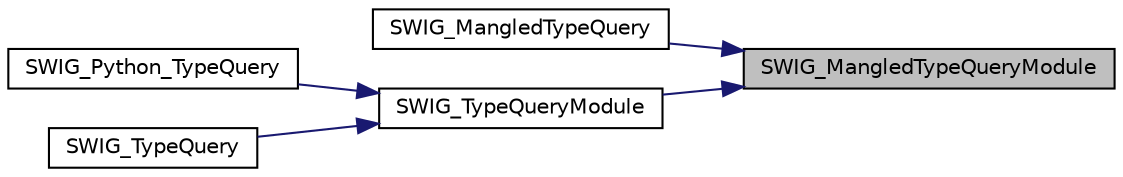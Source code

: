 digraph "SWIG_MangledTypeQueryModule"
{
 // LATEX_PDF_SIZE
  edge [fontname="Helvetica",fontsize="10",labelfontname="Helvetica",labelfontsize="10"];
  node [fontname="Helvetica",fontsize="10",shape=record];
  rankdir="RL";
  Node1 [label="SWIG_MangledTypeQueryModule",height=0.2,width=0.4,color="black", fillcolor="grey75", style="filled", fontcolor="black",tooltip=" "];
  Node1 -> Node2 [dir="back",color="midnightblue",fontsize="10",style="solid",fontname="Helvetica"];
  Node2 [label="SWIG_MangledTypeQuery",height=0.2,width=0.4,color="black", fillcolor="white", style="filled",URL="$de/d48/swig__runtime_8h.html#a86abaf99b8c96391cda36b1c497b710d",tooltip=" "];
  Node1 -> Node3 [dir="back",color="midnightblue",fontsize="10",style="solid",fontname="Helvetica"];
  Node3 [label="SWIG_TypeQueryModule",height=0.2,width=0.4,color="black", fillcolor="white", style="filled",URL="$de/d48/swig__runtime_8h.html#a4b7f2bcada11306d1a591792b715e870",tooltip=" "];
  Node3 -> Node4 [dir="back",color="midnightblue",fontsize="10",style="solid",fontname="Helvetica"];
  Node4 [label="SWIG_Python_TypeQuery",height=0.2,width=0.4,color="black", fillcolor="white", style="filled",URL="$de/d48/swig__runtime_8h.html#a849118cf6e81c481c06003b5324c397d",tooltip=" "];
  Node3 -> Node5 [dir="back",color="midnightblue",fontsize="10",style="solid",fontname="Helvetica"];
  Node5 [label="SWIG_TypeQuery",height=0.2,width=0.4,color="black", fillcolor="white", style="filled",URL="$de/d48/swig__runtime_8h.html#a78451996ceecfd07e89f9cdbbcdbeadc",tooltip=" "];
}
